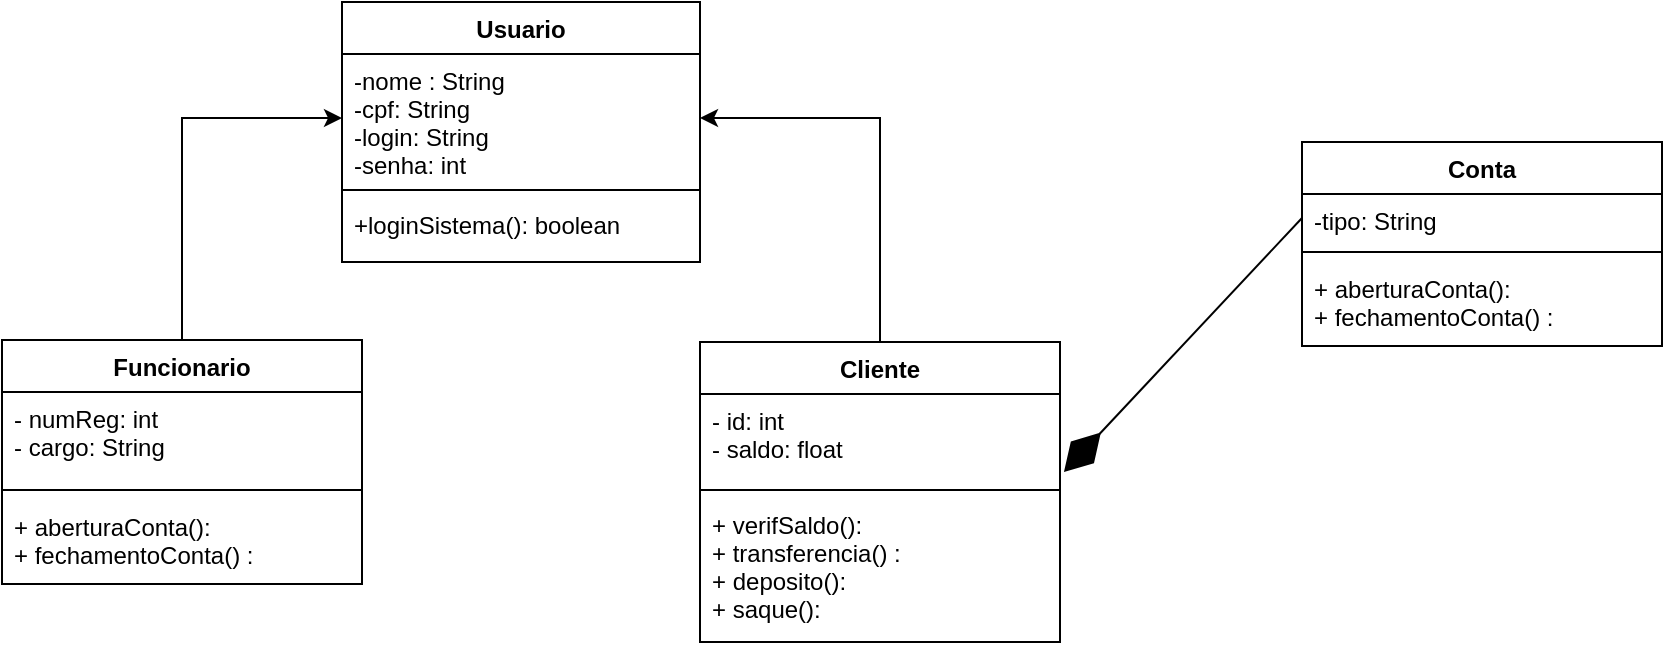 <mxfile version="20.2.7" type="device"><diagram id="KUYe7MxG83vY8an_iUBv" name="Página-1"><mxGraphModel dx="1102" dy="582" grid="1" gridSize="10" guides="1" tooltips="1" connect="1" arrows="1" fold="1" page="1" pageScale="1" pageWidth="827" pageHeight="1169" math="0" shadow="0"><root><mxCell id="0"/><mxCell id="1" parent="0"/><mxCell id="A5x-scE8NNtrGHNP34yy-1" value="Usuario" style="swimlane;fontStyle=1;align=center;verticalAlign=top;childLayout=stackLayout;horizontal=1;startSize=26;horizontalStack=0;resizeParent=1;resizeParentMax=0;resizeLast=0;collapsible=1;marginBottom=0;" vertex="1" parent="1"><mxGeometry x="360" y="50" width="179" height="130" as="geometry"/></mxCell><mxCell id="A5x-scE8NNtrGHNP34yy-2" value="-nome : String&#10;-cpf: String&#10;-login: String&#10;-senha: int" style="text;strokeColor=none;fillColor=none;align=left;verticalAlign=top;spacingLeft=4;spacingRight=4;overflow=hidden;rotatable=0;points=[[0,0.5],[1,0.5]];portConstraint=eastwest;" vertex="1" parent="A5x-scE8NNtrGHNP34yy-1"><mxGeometry y="26" width="179" height="64" as="geometry"/></mxCell><mxCell id="A5x-scE8NNtrGHNP34yy-3" value="" style="line;strokeWidth=1;fillColor=none;align=left;verticalAlign=middle;spacingTop=-1;spacingLeft=3;spacingRight=3;rotatable=0;labelPosition=right;points=[];portConstraint=eastwest;" vertex="1" parent="A5x-scE8NNtrGHNP34yy-1"><mxGeometry y="90" width="179" height="8" as="geometry"/></mxCell><mxCell id="A5x-scE8NNtrGHNP34yy-4" value="+loginSistema(): boolean" style="text;strokeColor=none;fillColor=none;align=left;verticalAlign=top;spacingLeft=4;spacingRight=4;overflow=hidden;rotatable=0;points=[[0,0.5],[1,0.5]];portConstraint=eastwest;" vertex="1" parent="A5x-scE8NNtrGHNP34yy-1"><mxGeometry y="98" width="179" height="32" as="geometry"/></mxCell><mxCell id="A5x-scE8NNtrGHNP34yy-14" style="edgeStyle=orthogonalEdgeStyle;rounded=0;orthogonalLoop=1;jettySize=auto;html=1;entryX=0;entryY=0.5;entryDx=0;entryDy=0;" edge="1" parent="1" source="A5x-scE8NNtrGHNP34yy-5" target="A5x-scE8NNtrGHNP34yy-2"><mxGeometry relative="1" as="geometry"/></mxCell><mxCell id="A5x-scE8NNtrGHNP34yy-5" value="Funcionario" style="swimlane;fontStyle=1;align=center;verticalAlign=top;childLayout=stackLayout;horizontal=1;startSize=26;horizontalStack=0;resizeParent=1;resizeParentMax=0;resizeLast=0;collapsible=1;marginBottom=0;" vertex="1" parent="1"><mxGeometry x="190" y="219" width="180" height="122" as="geometry"/></mxCell><mxCell id="A5x-scE8NNtrGHNP34yy-6" value="- numReg: int&#10;- cargo: String" style="text;strokeColor=none;fillColor=none;align=left;verticalAlign=top;spacingLeft=4;spacingRight=4;overflow=hidden;rotatable=0;points=[[0,0.5],[1,0.5]];portConstraint=eastwest;" vertex="1" parent="A5x-scE8NNtrGHNP34yy-5"><mxGeometry y="26" width="180" height="44" as="geometry"/></mxCell><mxCell id="A5x-scE8NNtrGHNP34yy-7" value="" style="line;strokeWidth=1;fillColor=none;align=left;verticalAlign=middle;spacingTop=-1;spacingLeft=3;spacingRight=3;rotatable=0;labelPosition=right;points=[];portConstraint=eastwest;" vertex="1" parent="A5x-scE8NNtrGHNP34yy-5"><mxGeometry y="70" width="180" height="10" as="geometry"/></mxCell><mxCell id="A5x-scE8NNtrGHNP34yy-8" value="+ aberturaConta():  &#10;+ fechamentoConta() : " style="text;strokeColor=none;fillColor=none;align=left;verticalAlign=top;spacingLeft=4;spacingRight=4;overflow=hidden;rotatable=0;points=[[0,0.5],[1,0.5]];portConstraint=eastwest;" vertex="1" parent="A5x-scE8NNtrGHNP34yy-5"><mxGeometry y="80" width="180" height="42" as="geometry"/></mxCell><mxCell id="A5x-scE8NNtrGHNP34yy-15" style="edgeStyle=orthogonalEdgeStyle;rounded=0;orthogonalLoop=1;jettySize=auto;html=1;entryX=1;entryY=0.5;entryDx=0;entryDy=0;" edge="1" parent="1" source="A5x-scE8NNtrGHNP34yy-9" target="A5x-scE8NNtrGHNP34yy-2"><mxGeometry relative="1" as="geometry"/></mxCell><mxCell id="A5x-scE8NNtrGHNP34yy-9" value="Cliente" style="swimlane;fontStyle=1;align=center;verticalAlign=top;childLayout=stackLayout;horizontal=1;startSize=26;horizontalStack=0;resizeParent=1;resizeParentMax=0;resizeLast=0;collapsible=1;marginBottom=0;" vertex="1" parent="1"><mxGeometry x="539" y="220" width="180" height="150" as="geometry"/></mxCell><mxCell id="A5x-scE8NNtrGHNP34yy-10" value="- id: int&#10;- saldo: float" style="text;strokeColor=none;fillColor=none;align=left;verticalAlign=top;spacingLeft=4;spacingRight=4;overflow=hidden;rotatable=0;points=[[0,0.5],[1,0.5]];portConstraint=eastwest;" vertex="1" parent="A5x-scE8NNtrGHNP34yy-9"><mxGeometry y="26" width="180" height="44" as="geometry"/></mxCell><mxCell id="A5x-scE8NNtrGHNP34yy-11" value="" style="line;strokeWidth=1;fillColor=none;align=left;verticalAlign=middle;spacingTop=-1;spacingLeft=3;spacingRight=3;rotatable=0;labelPosition=right;points=[];portConstraint=eastwest;" vertex="1" parent="A5x-scE8NNtrGHNP34yy-9"><mxGeometry y="70" width="180" height="8" as="geometry"/></mxCell><mxCell id="A5x-scE8NNtrGHNP34yy-12" value="+ verifSaldo():  &#10;+ transferencia() : &#10;+ deposito():&#10;+ saque():" style="text;strokeColor=none;fillColor=none;align=left;verticalAlign=top;spacingLeft=4;spacingRight=4;overflow=hidden;rotatable=0;points=[[0,0.5],[1,0.5]];portConstraint=eastwest;" vertex="1" parent="A5x-scE8NNtrGHNP34yy-9"><mxGeometry y="78" width="180" height="72" as="geometry"/></mxCell><mxCell id="A5x-scE8NNtrGHNP34yy-16" value="Conta" style="swimlane;fontStyle=1;align=center;verticalAlign=top;childLayout=stackLayout;horizontal=1;startSize=26;horizontalStack=0;resizeParent=1;resizeParentMax=0;resizeLast=0;collapsible=1;marginBottom=0;" vertex="1" parent="1"><mxGeometry x="840" y="120" width="180" height="102" as="geometry"/></mxCell><mxCell id="A5x-scE8NNtrGHNP34yy-17" value="-tipo: String" style="text;strokeColor=none;fillColor=none;align=left;verticalAlign=top;spacingLeft=4;spacingRight=4;overflow=hidden;rotatable=0;points=[[0,0.5],[1,0.5]];portConstraint=eastwest;" vertex="1" parent="A5x-scE8NNtrGHNP34yy-16"><mxGeometry y="26" width="180" height="24" as="geometry"/></mxCell><mxCell id="A5x-scE8NNtrGHNP34yy-18" value="" style="line;strokeWidth=1;fillColor=none;align=left;verticalAlign=middle;spacingTop=-1;spacingLeft=3;spacingRight=3;rotatable=0;labelPosition=right;points=[];portConstraint=eastwest;" vertex="1" parent="A5x-scE8NNtrGHNP34yy-16"><mxGeometry y="50" width="180" height="10" as="geometry"/></mxCell><mxCell id="A5x-scE8NNtrGHNP34yy-19" value="+ aberturaConta():  &#10;+ fechamentoConta() : " style="text;strokeColor=none;fillColor=none;align=left;verticalAlign=top;spacingLeft=4;spacingRight=4;overflow=hidden;rotatable=0;points=[[0,0.5],[1,0.5]];portConstraint=eastwest;" vertex="1" parent="A5x-scE8NNtrGHNP34yy-16"><mxGeometry y="60" width="180" height="42" as="geometry"/></mxCell><mxCell id="A5x-scE8NNtrGHNP34yy-20" value="" style="endArrow=diamondThin;endFill=1;endSize=24;html=1;rounded=0;entryX=1.011;entryY=0.886;entryDx=0;entryDy=0;entryPerimeter=0;exitX=0;exitY=0.5;exitDx=0;exitDy=0;" edge="1" parent="1" source="A5x-scE8NNtrGHNP34yy-17" target="A5x-scE8NNtrGHNP34yy-10"><mxGeometry width="160" relative="1" as="geometry"><mxPoint x="830" y="300" as="sourcePoint"/><mxPoint x="820" y="170" as="targetPoint"/></mxGeometry></mxCell></root></mxGraphModel></diagram></mxfile>